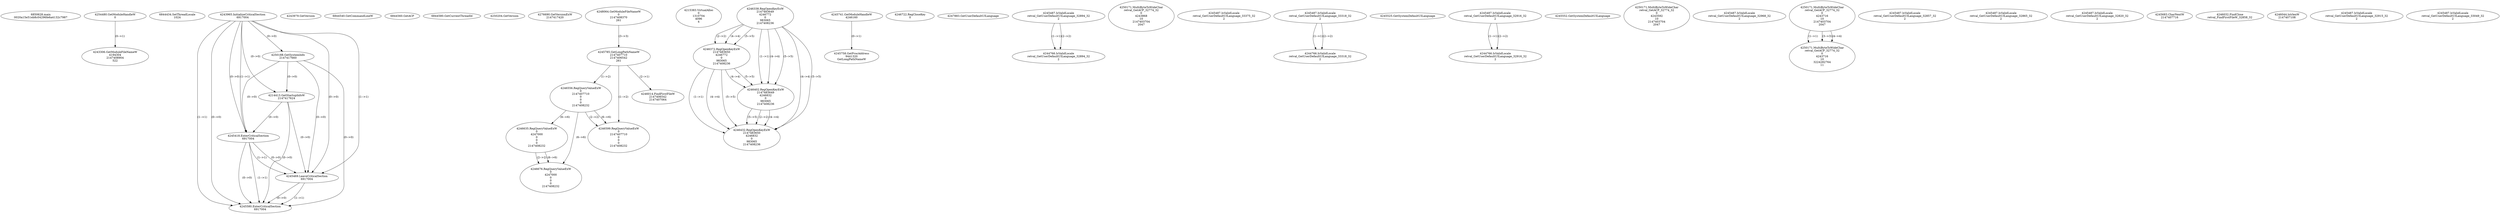 // Global SCDG with merge call
digraph {
	0 [label="6850628.main
0020a15e51eb8c04296fe6a4132c7987"]
	1 [label="4254480.GetModuleHandleW
0"]
	2 [label="6844434.SetThreadLocale
1024"]
	3 [label="4243965.InitializeCriticalSection
6917004"]
	4 [label="4243979.GetVersion
"]
	5 [label="4250188.GetSystemInfo
2147417660"]
	3 -> 5 [label="(0-->0)"]
	6 [label="6844540.GetCommandLineW
"]
	7 [label="4214413.GetStartupInfoW
2147417624"]
	3 -> 7 [label="(0-->0)"]
	5 -> 7 [label="(0-->0)"]
	8 [label="6844560.GetACP
"]
	9 [label="6844580.GetCurrentThreadId
"]
	10 [label="4250204.GetVersion
"]
	11 [label="4276690.GetVersionExW
2147417420"]
	12 [label="4243306.GetModuleFileNameW
4194304
2147408904
522"]
	1 -> 12 [label="(0-->1)"]
	13 [label="4248064.GetModuleFileNameW
0
2147408370
261"]
	14 [label="4215383.VirtualAlloc
0
1310704
4096
4"]
	15 [label="4246338.RegOpenKeyExW
2147483649
4246772
0
983065
2147408236"]
	16 [label="4245741.GetModuleHandleW
4246160"]
	17 [label="4245758.GetProcAddress
9441320
GetLongPathNameW"]
	16 -> 17 [label="(0-->1)"]
	18 [label="4245785.GetLongPathNameW
2147407710
2147406542
261"]
	13 -> 18 [label="(3-->3)"]
	19 [label="4246556.RegQueryValueExW
0
2147407710
0
0
0
2147408232"]
	18 -> 19 [label="(1-->2)"]
	20 [label="4246635.RegQueryValueExW
0
4247000
0
0
0
2147408232"]
	19 -> 20 [label="(6-->6)"]
	21 [label="4246722.RegCloseKey
0"]
	22 [label="4247883.GetUserDefaultUILanguage
"]
	23 [label="4245418.EnterCriticalSection
6917004"]
	3 -> 23 [label="(1-->1)"]
	3 -> 23 [label="(0-->0)"]
	5 -> 23 [label="(0-->0)"]
	7 -> 23 [label="(0-->0)"]
	24 [label="4245469.LeaveCriticalSection
6917004"]
	3 -> 24 [label="(1-->1)"]
	23 -> 24 [label="(1-->1)"]
	3 -> 24 [label="(0-->0)"]
	5 -> 24 [label="(0-->0)"]
	7 -> 24 [label="(0-->0)"]
	23 -> 24 [label="(0-->0)"]
	25 [label="4245487.IsValidLocale
retval_GetUserDefaultUILanguage_32894_32
2"]
	26 [label="4250171.MultiByteToWideChar
retval_GetACP_32774_32
0
4243868
10
2147403704
2047"]
	27 [label="4246372.RegOpenKeyExW
2147483650
4246772
0
983065
2147408236"]
	15 -> 27 [label="(2-->2)"]
	15 -> 27 [label="(4-->4)"]
	15 -> 27 [label="(5-->5)"]
	28 [label="4246402.RegOpenKeyExW
2147483649
4246832
0
983065
2147408236"]
	15 -> 28 [label="(1-->1)"]
	15 -> 28 [label="(4-->4)"]
	27 -> 28 [label="(4-->4)"]
	15 -> 28 [label="(5-->5)"]
	27 -> 28 [label="(5-->5)"]
	29 [label="4246432.RegOpenKeyExW
2147483650
4246832
0
983065
2147408236"]
	27 -> 29 [label="(1-->1)"]
	28 -> 29 [label="(2-->2)"]
	15 -> 29 [label="(4-->4)"]
	27 -> 29 [label="(4-->4)"]
	28 -> 29 [label="(4-->4)"]
	15 -> 29 [label="(5-->5)"]
	27 -> 29 [label="(5-->5)"]
	28 -> 29 [label="(5-->5)"]
	30 [label="4245487.IsValidLocale
retval_GetUserDefaultUILanguage_33375_32
2"]
	31 [label="4246676.RegQueryValueExW
0
4247000
0
0
0
2147408232"]
	20 -> 31 [label="(2-->2)"]
	19 -> 31 [label="(6-->6)"]
	20 -> 31 [label="(6-->6)"]
	32 [label="4245487.IsValidLocale
retval_GetUserDefaultUILanguage_33318_32
2"]
	33 [label="4244766.IsValidLocale
retval_GetUserDefaultUILanguage_33318_32
2"]
	32 -> 33 [label="(1-->1)"]
	32 -> 33 [label="(2-->2)"]
	34 [label="4245525.GetSystemDefaultUILanguage
"]
	35 [label="4245580.EnterCriticalSection
6917004"]
	3 -> 35 [label="(1-->1)"]
	23 -> 35 [label="(1-->1)"]
	24 -> 35 [label="(1-->1)"]
	3 -> 35 [label="(0-->0)"]
	5 -> 35 [label="(0-->0)"]
	7 -> 35 [label="(0-->0)"]
	23 -> 35 [label="(0-->0)"]
	24 -> 35 [label="(0-->0)"]
	36 [label="4245487.IsValidLocale
retval_GetUserDefaultUILanguage_32916_32
2"]
	37 [label="4244766.IsValidLocale
retval_GetUserDefaultUILanguage_32916_32
2"]
	36 -> 37 [label="(1-->1)"]
	36 -> 37 [label="(2-->2)"]
	38 [label="4245552.GetSystemDefaultUILanguage
"]
	39 [label="4250171.MultiByteToWideChar
retval_GetACP_32774_32
0
4243592
10
2147403704
2047"]
	40 [label="4246599.RegQueryValueExW
0
2147407710
0
0
0
2147408232"]
	18 -> 40 [label="(1-->2)"]
	19 -> 40 [label="(2-->2)"]
	19 -> 40 [label="(6-->6)"]
	41 [label="4245487.IsValidLocale
retval_GetUserDefaultUILanguage_32968_32
2"]
	42 [label="4250171.MultiByteToWideChar
retval_GetACP_32774_32
0
4243716
10
2147403704
2047"]
	43 [label="4250171.MultiByteToWideChar
retval_GetACP_32774_32
0
4243716
10
3224282764
11"]
	42 -> 43 [label="(1-->1)"]
	42 -> 43 [label="(3-->3)"]
	42 -> 43 [label="(4-->4)"]
	44 [label="4245487.IsValidLocale
retval_GetUserDefaultUILanguage_32857_32
2"]
	45 [label="4245487.IsValidLocale
retval_GetUserDefaultUILanguage_32865_32
2"]
	46 [label="4245487.IsValidLocale
retval_GetUserDefaultUILanguage_32820_32
2"]
	47 [label="4245683.CharNextW
2147407716"]
	48 [label="4246014.FindFirstFileW
2147406542
2147407064"]
	18 -> 48 [label="(2-->1)"]
	49 [label="4246032.FindClose
retval_FindFirstFileW_32858_32"]
	50 [label="4246044.lstrlenW
2147407108"]
	51 [label="4245487.IsValidLocale
retval_GetUserDefaultUILanguage_32915_32
2"]
	52 [label="4245487.IsValidLocale
retval_GetUserDefaultUILanguage_33049_32
2"]
	53 [label="4244766.IsValidLocale
retval_GetUserDefaultUILanguage_32894_32
2"]
	25 -> 53 [label="(1-->1)"]
	25 -> 53 [label="(2-->2)"]
}
